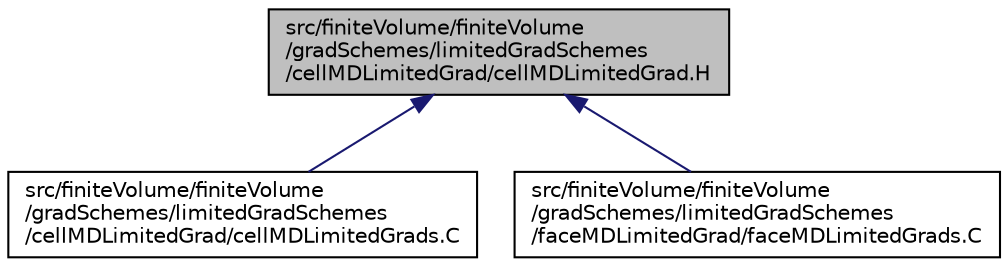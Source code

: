 digraph "src/finiteVolume/finiteVolume/gradSchemes/limitedGradSchemes/cellMDLimitedGrad/cellMDLimitedGrad.H"
{
  bgcolor="transparent";
  edge [fontname="Helvetica",fontsize="10",labelfontname="Helvetica",labelfontsize="10"];
  node [fontname="Helvetica",fontsize="10",shape=record];
  Node1 [label="src/finiteVolume/finiteVolume\l/gradSchemes/limitedGradSchemes\l/cellMDLimitedGrad/cellMDLimitedGrad.H",height=0.2,width=0.4,color="black", fillcolor="grey75", style="filled", fontcolor="black"];
  Node1 -> Node2 [dir="back",color="midnightblue",fontsize="10",style="solid",fontname="Helvetica"];
  Node2 [label="src/finiteVolume/finiteVolume\l/gradSchemes/limitedGradSchemes\l/cellMDLimitedGrad/cellMDLimitedGrads.C",height=0.2,width=0.4,color="black",URL="$a05763.html"];
  Node1 -> Node3 [dir="back",color="midnightblue",fontsize="10",style="solid",fontname="Helvetica"];
  Node3 [label="src/finiteVolume/finiteVolume\l/gradSchemes/limitedGradSchemes\l/faceMDLimitedGrad/faceMDLimitedGrads.C",height=0.2,width=0.4,color="black",URL="$a05767.html"];
}
